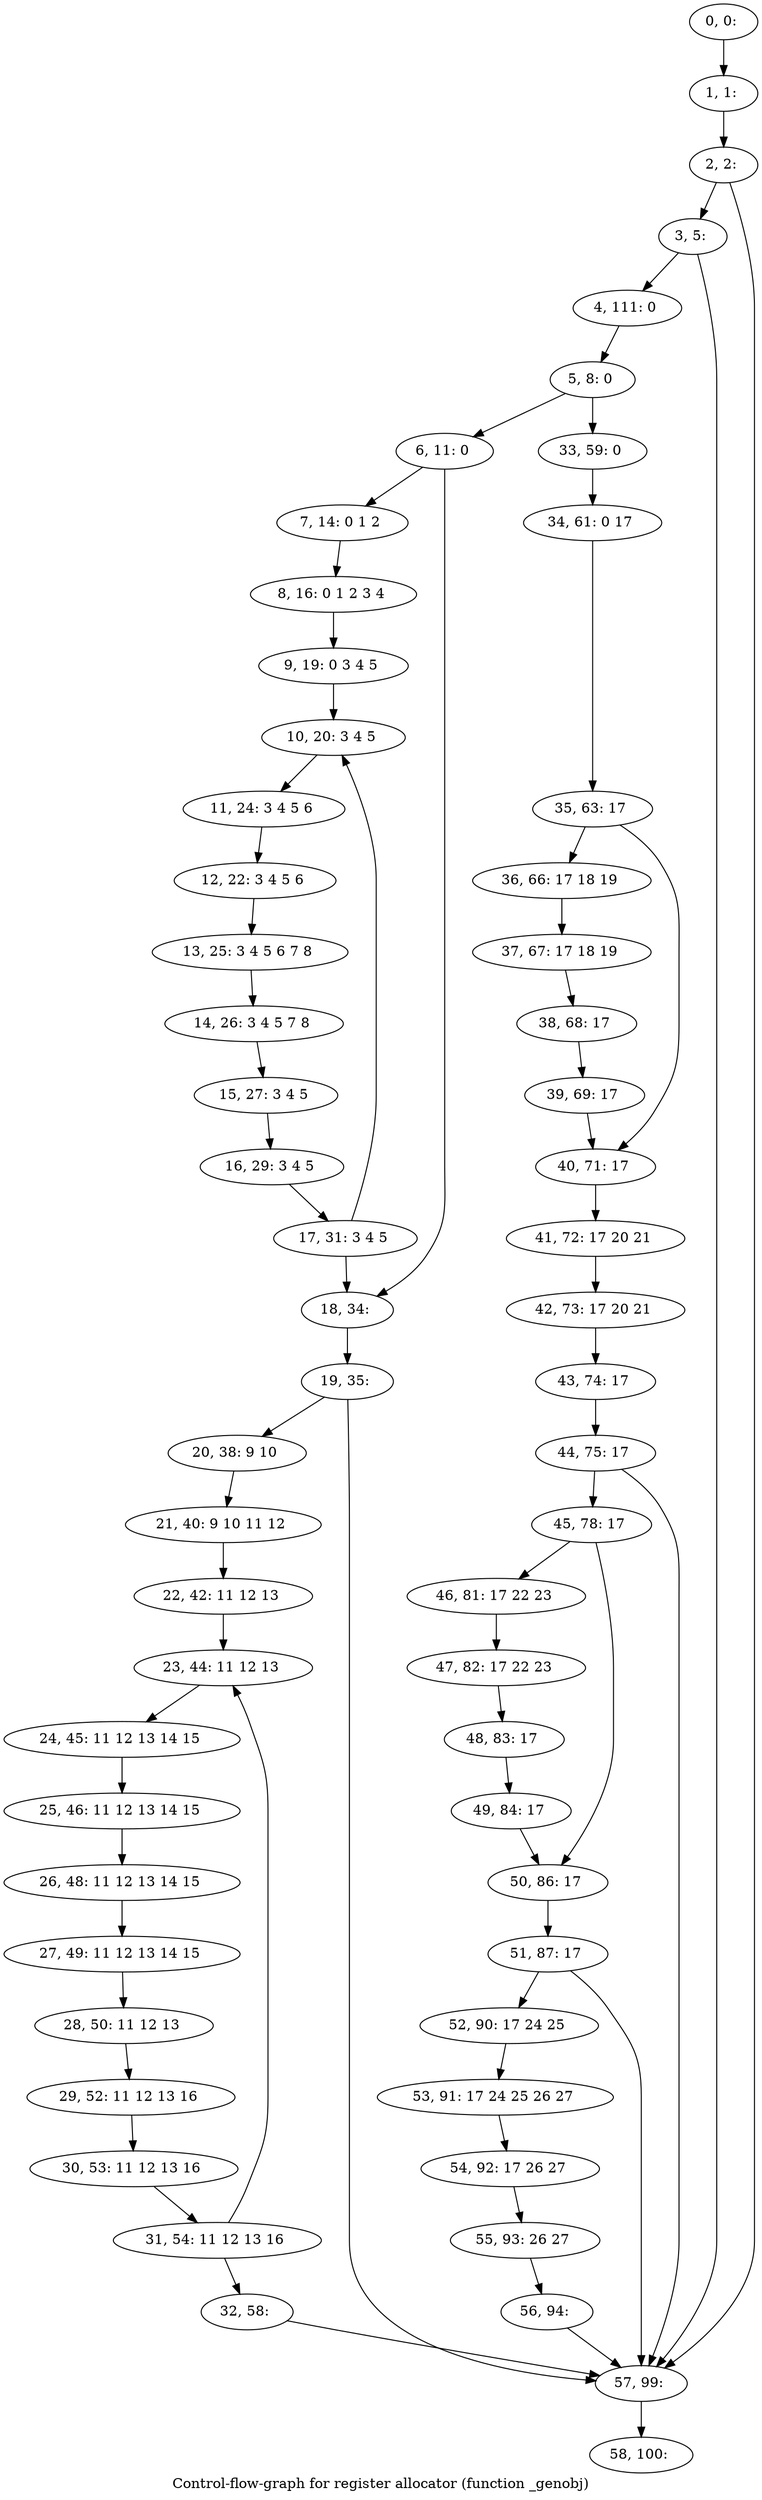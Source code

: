 digraph G {
graph [label="Control-flow-graph for register allocator (function _genobj)"]
0[label="0, 0: "];
1[label="1, 1: "];
2[label="2, 2: "];
3[label="3, 5: "];
4[label="4, 111: 0 "];
5[label="5, 8: 0 "];
6[label="6, 11: 0 "];
7[label="7, 14: 0 1 2 "];
8[label="8, 16: 0 1 2 3 4 "];
9[label="9, 19: 0 3 4 5 "];
10[label="10, 20: 3 4 5 "];
11[label="11, 24: 3 4 5 6 "];
12[label="12, 22: 3 4 5 6 "];
13[label="13, 25: 3 4 5 6 7 8 "];
14[label="14, 26: 3 4 5 7 8 "];
15[label="15, 27: 3 4 5 "];
16[label="16, 29: 3 4 5 "];
17[label="17, 31: 3 4 5 "];
18[label="18, 34: "];
19[label="19, 35: "];
20[label="20, 38: 9 10 "];
21[label="21, 40: 9 10 11 12 "];
22[label="22, 42: 11 12 13 "];
23[label="23, 44: 11 12 13 "];
24[label="24, 45: 11 12 13 14 15 "];
25[label="25, 46: 11 12 13 14 15 "];
26[label="26, 48: 11 12 13 14 15 "];
27[label="27, 49: 11 12 13 14 15 "];
28[label="28, 50: 11 12 13 "];
29[label="29, 52: 11 12 13 16 "];
30[label="30, 53: 11 12 13 16 "];
31[label="31, 54: 11 12 13 16 "];
32[label="32, 58: "];
33[label="33, 59: 0 "];
34[label="34, 61: 0 17 "];
35[label="35, 63: 17 "];
36[label="36, 66: 17 18 19 "];
37[label="37, 67: 17 18 19 "];
38[label="38, 68: 17 "];
39[label="39, 69: 17 "];
40[label="40, 71: 17 "];
41[label="41, 72: 17 20 21 "];
42[label="42, 73: 17 20 21 "];
43[label="43, 74: 17 "];
44[label="44, 75: 17 "];
45[label="45, 78: 17 "];
46[label="46, 81: 17 22 23 "];
47[label="47, 82: 17 22 23 "];
48[label="48, 83: 17 "];
49[label="49, 84: 17 "];
50[label="50, 86: 17 "];
51[label="51, 87: 17 "];
52[label="52, 90: 17 24 25 "];
53[label="53, 91: 17 24 25 26 27 "];
54[label="54, 92: 17 26 27 "];
55[label="55, 93: 26 27 "];
56[label="56, 94: "];
57[label="57, 99: "];
58[label="58, 100: "];
0->1 ;
1->2 ;
2->3 ;
2->57 ;
3->4 ;
3->57 ;
4->5 ;
5->6 ;
5->33 ;
6->7 ;
6->18 ;
7->8 ;
8->9 ;
9->10 ;
10->11 ;
11->12 ;
12->13 ;
13->14 ;
14->15 ;
15->16 ;
16->17 ;
17->18 ;
17->10 ;
18->19 ;
19->20 ;
19->57 ;
20->21 ;
21->22 ;
22->23 ;
23->24 ;
24->25 ;
25->26 ;
26->27 ;
27->28 ;
28->29 ;
29->30 ;
30->31 ;
31->32 ;
31->23 ;
32->57 ;
33->34 ;
34->35 ;
35->36 ;
35->40 ;
36->37 ;
37->38 ;
38->39 ;
39->40 ;
40->41 ;
41->42 ;
42->43 ;
43->44 ;
44->45 ;
44->57 ;
45->46 ;
45->50 ;
46->47 ;
47->48 ;
48->49 ;
49->50 ;
50->51 ;
51->52 ;
51->57 ;
52->53 ;
53->54 ;
54->55 ;
55->56 ;
56->57 ;
57->58 ;
}
